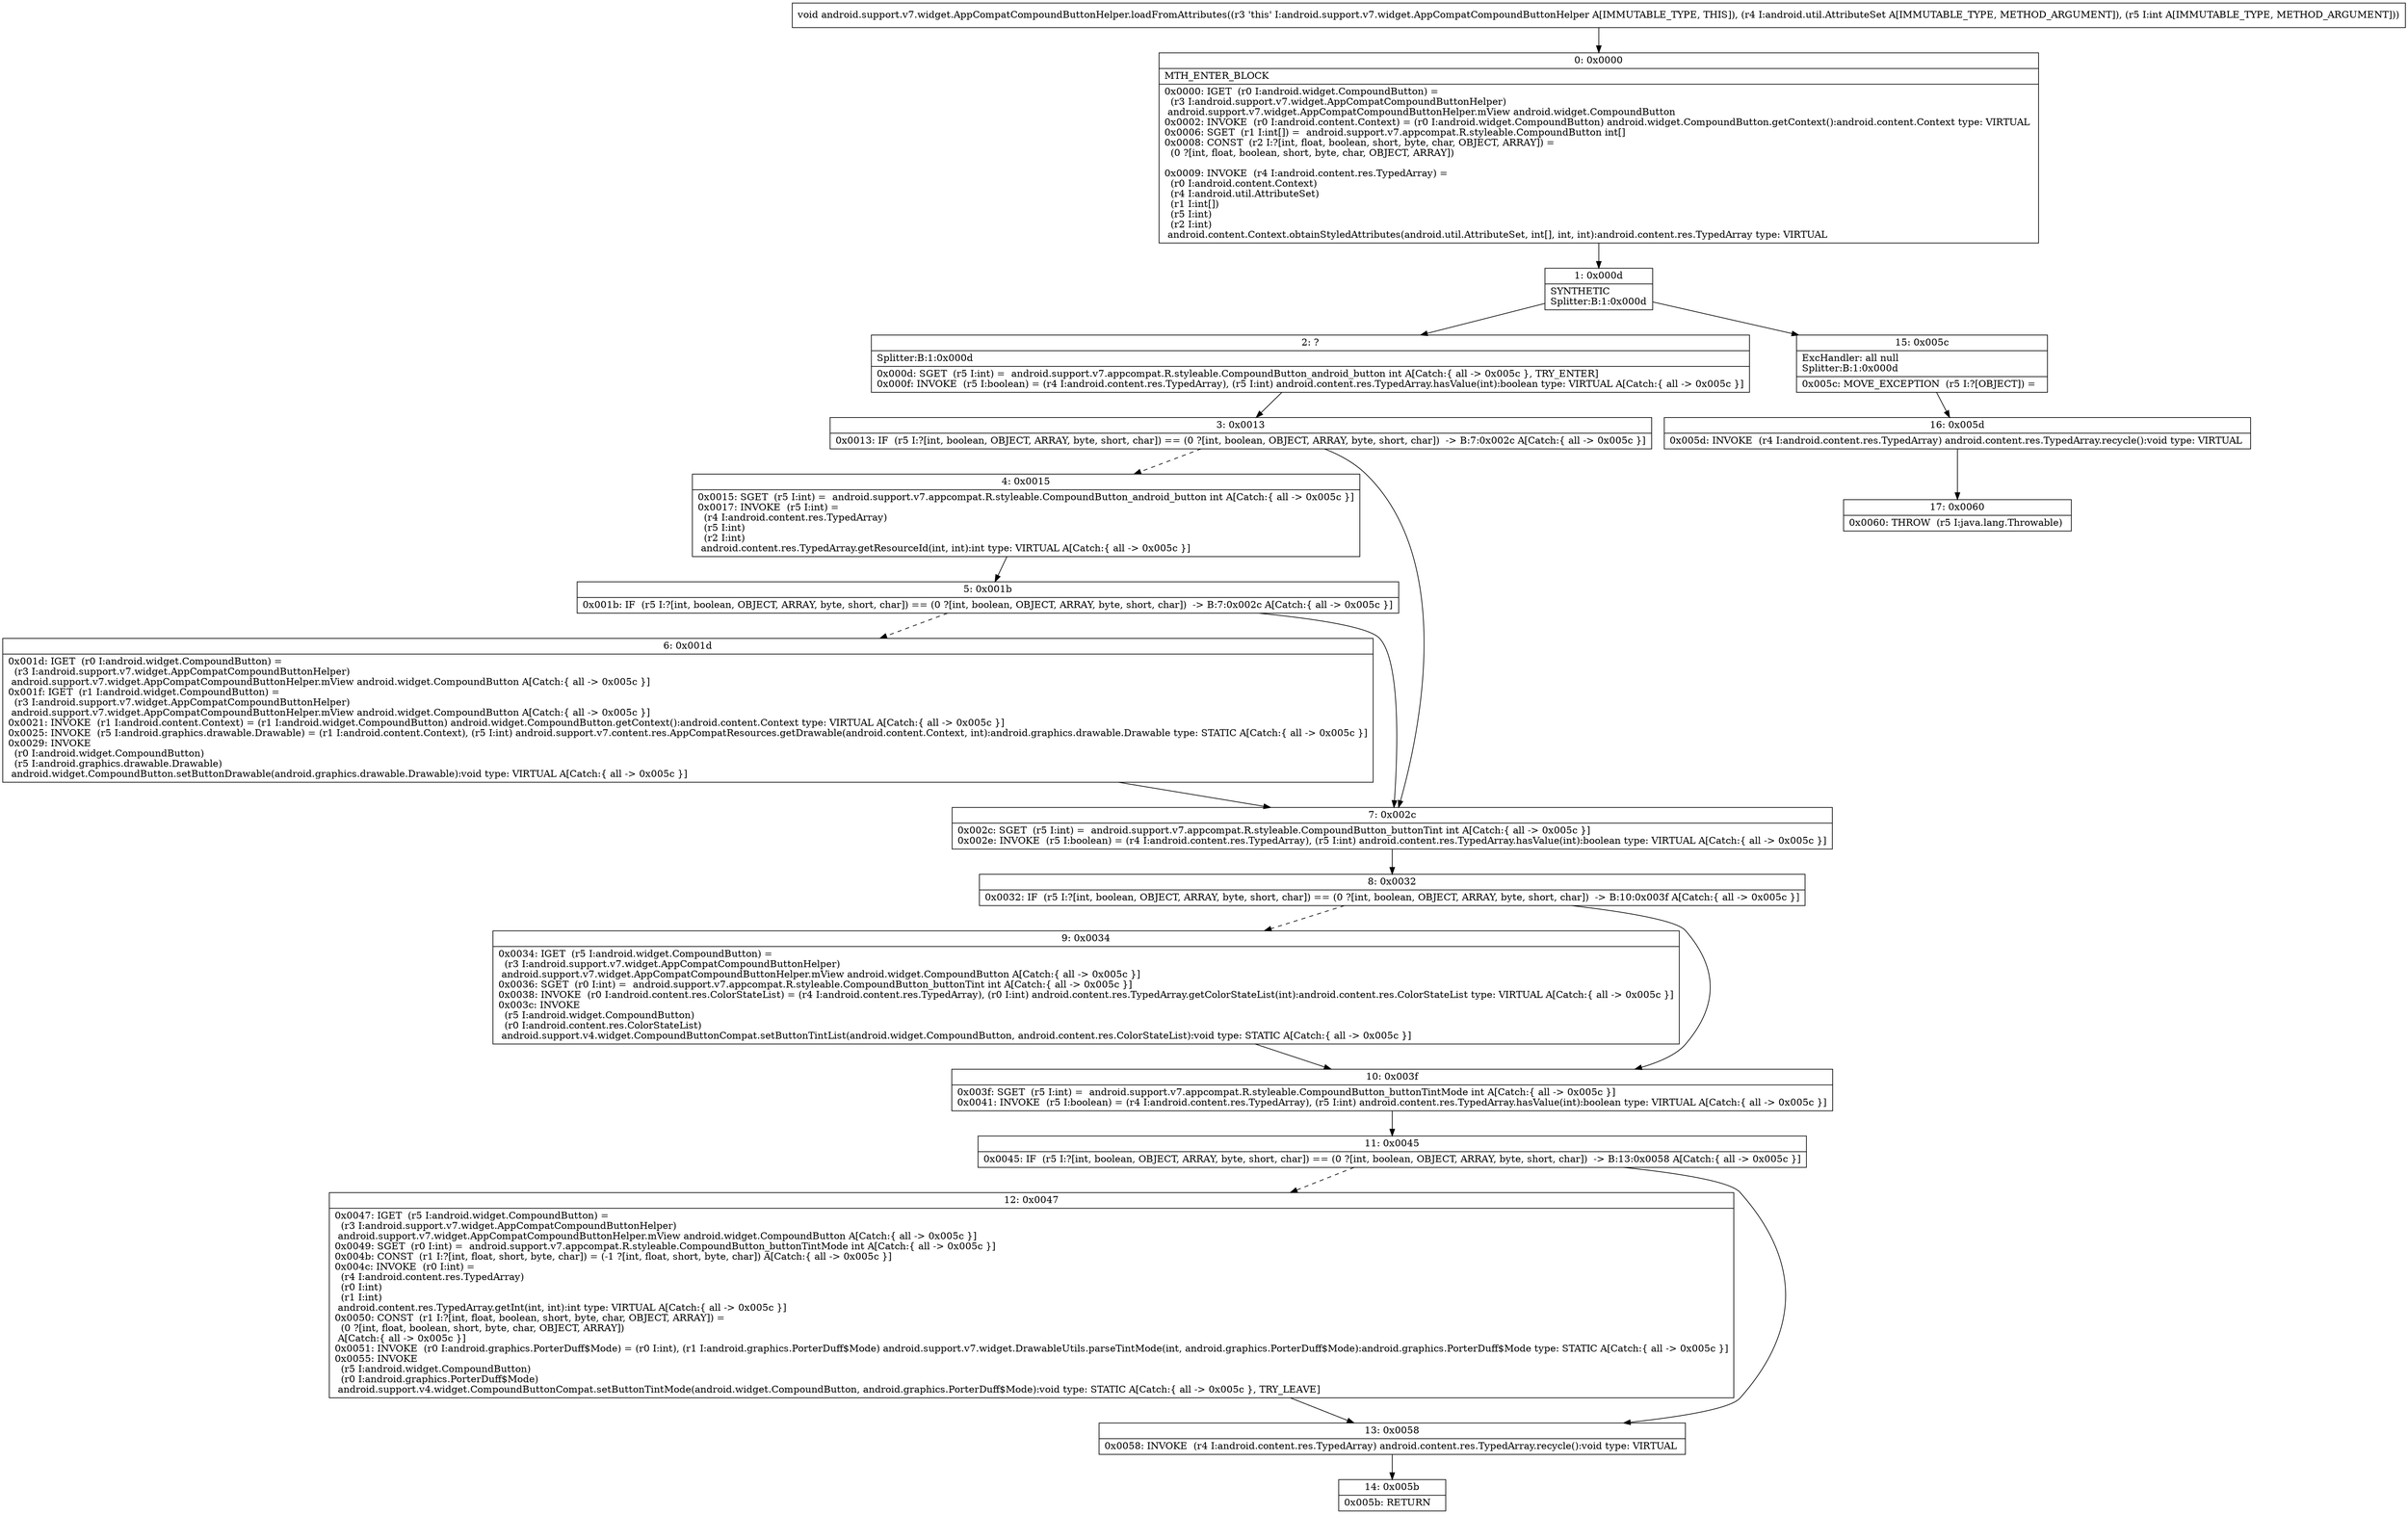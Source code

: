 digraph "CFG forandroid.support.v7.widget.AppCompatCompoundButtonHelper.loadFromAttributes(Landroid\/util\/AttributeSet;I)V" {
Node_0 [shape=record,label="{0\:\ 0x0000|MTH_ENTER_BLOCK\l|0x0000: IGET  (r0 I:android.widget.CompoundButton) = \l  (r3 I:android.support.v7.widget.AppCompatCompoundButtonHelper)\l android.support.v7.widget.AppCompatCompoundButtonHelper.mView android.widget.CompoundButton \l0x0002: INVOKE  (r0 I:android.content.Context) = (r0 I:android.widget.CompoundButton) android.widget.CompoundButton.getContext():android.content.Context type: VIRTUAL \l0x0006: SGET  (r1 I:int[]) =  android.support.v7.appcompat.R.styleable.CompoundButton int[] \l0x0008: CONST  (r2 I:?[int, float, boolean, short, byte, char, OBJECT, ARRAY]) = \l  (0 ?[int, float, boolean, short, byte, char, OBJECT, ARRAY])\l \l0x0009: INVOKE  (r4 I:android.content.res.TypedArray) = \l  (r0 I:android.content.Context)\l  (r4 I:android.util.AttributeSet)\l  (r1 I:int[])\l  (r5 I:int)\l  (r2 I:int)\l android.content.Context.obtainStyledAttributes(android.util.AttributeSet, int[], int, int):android.content.res.TypedArray type: VIRTUAL \l}"];
Node_1 [shape=record,label="{1\:\ 0x000d|SYNTHETIC\lSplitter:B:1:0x000d\l}"];
Node_2 [shape=record,label="{2\:\ ?|Splitter:B:1:0x000d\l|0x000d: SGET  (r5 I:int) =  android.support.v7.appcompat.R.styleable.CompoundButton_android_button int A[Catch:\{ all \-\> 0x005c \}, TRY_ENTER]\l0x000f: INVOKE  (r5 I:boolean) = (r4 I:android.content.res.TypedArray), (r5 I:int) android.content.res.TypedArray.hasValue(int):boolean type: VIRTUAL A[Catch:\{ all \-\> 0x005c \}]\l}"];
Node_3 [shape=record,label="{3\:\ 0x0013|0x0013: IF  (r5 I:?[int, boolean, OBJECT, ARRAY, byte, short, char]) == (0 ?[int, boolean, OBJECT, ARRAY, byte, short, char])  \-\> B:7:0x002c A[Catch:\{ all \-\> 0x005c \}]\l}"];
Node_4 [shape=record,label="{4\:\ 0x0015|0x0015: SGET  (r5 I:int) =  android.support.v7.appcompat.R.styleable.CompoundButton_android_button int A[Catch:\{ all \-\> 0x005c \}]\l0x0017: INVOKE  (r5 I:int) = \l  (r4 I:android.content.res.TypedArray)\l  (r5 I:int)\l  (r2 I:int)\l android.content.res.TypedArray.getResourceId(int, int):int type: VIRTUAL A[Catch:\{ all \-\> 0x005c \}]\l}"];
Node_5 [shape=record,label="{5\:\ 0x001b|0x001b: IF  (r5 I:?[int, boolean, OBJECT, ARRAY, byte, short, char]) == (0 ?[int, boolean, OBJECT, ARRAY, byte, short, char])  \-\> B:7:0x002c A[Catch:\{ all \-\> 0x005c \}]\l}"];
Node_6 [shape=record,label="{6\:\ 0x001d|0x001d: IGET  (r0 I:android.widget.CompoundButton) = \l  (r3 I:android.support.v7.widget.AppCompatCompoundButtonHelper)\l android.support.v7.widget.AppCompatCompoundButtonHelper.mView android.widget.CompoundButton A[Catch:\{ all \-\> 0x005c \}]\l0x001f: IGET  (r1 I:android.widget.CompoundButton) = \l  (r3 I:android.support.v7.widget.AppCompatCompoundButtonHelper)\l android.support.v7.widget.AppCompatCompoundButtonHelper.mView android.widget.CompoundButton A[Catch:\{ all \-\> 0x005c \}]\l0x0021: INVOKE  (r1 I:android.content.Context) = (r1 I:android.widget.CompoundButton) android.widget.CompoundButton.getContext():android.content.Context type: VIRTUAL A[Catch:\{ all \-\> 0x005c \}]\l0x0025: INVOKE  (r5 I:android.graphics.drawable.Drawable) = (r1 I:android.content.Context), (r5 I:int) android.support.v7.content.res.AppCompatResources.getDrawable(android.content.Context, int):android.graphics.drawable.Drawable type: STATIC A[Catch:\{ all \-\> 0x005c \}]\l0x0029: INVOKE  \l  (r0 I:android.widget.CompoundButton)\l  (r5 I:android.graphics.drawable.Drawable)\l android.widget.CompoundButton.setButtonDrawable(android.graphics.drawable.Drawable):void type: VIRTUAL A[Catch:\{ all \-\> 0x005c \}]\l}"];
Node_7 [shape=record,label="{7\:\ 0x002c|0x002c: SGET  (r5 I:int) =  android.support.v7.appcompat.R.styleable.CompoundButton_buttonTint int A[Catch:\{ all \-\> 0x005c \}]\l0x002e: INVOKE  (r5 I:boolean) = (r4 I:android.content.res.TypedArray), (r5 I:int) android.content.res.TypedArray.hasValue(int):boolean type: VIRTUAL A[Catch:\{ all \-\> 0x005c \}]\l}"];
Node_8 [shape=record,label="{8\:\ 0x0032|0x0032: IF  (r5 I:?[int, boolean, OBJECT, ARRAY, byte, short, char]) == (0 ?[int, boolean, OBJECT, ARRAY, byte, short, char])  \-\> B:10:0x003f A[Catch:\{ all \-\> 0x005c \}]\l}"];
Node_9 [shape=record,label="{9\:\ 0x0034|0x0034: IGET  (r5 I:android.widget.CompoundButton) = \l  (r3 I:android.support.v7.widget.AppCompatCompoundButtonHelper)\l android.support.v7.widget.AppCompatCompoundButtonHelper.mView android.widget.CompoundButton A[Catch:\{ all \-\> 0x005c \}]\l0x0036: SGET  (r0 I:int) =  android.support.v7.appcompat.R.styleable.CompoundButton_buttonTint int A[Catch:\{ all \-\> 0x005c \}]\l0x0038: INVOKE  (r0 I:android.content.res.ColorStateList) = (r4 I:android.content.res.TypedArray), (r0 I:int) android.content.res.TypedArray.getColorStateList(int):android.content.res.ColorStateList type: VIRTUAL A[Catch:\{ all \-\> 0x005c \}]\l0x003c: INVOKE  \l  (r5 I:android.widget.CompoundButton)\l  (r0 I:android.content.res.ColorStateList)\l android.support.v4.widget.CompoundButtonCompat.setButtonTintList(android.widget.CompoundButton, android.content.res.ColorStateList):void type: STATIC A[Catch:\{ all \-\> 0x005c \}]\l}"];
Node_10 [shape=record,label="{10\:\ 0x003f|0x003f: SGET  (r5 I:int) =  android.support.v7.appcompat.R.styleable.CompoundButton_buttonTintMode int A[Catch:\{ all \-\> 0x005c \}]\l0x0041: INVOKE  (r5 I:boolean) = (r4 I:android.content.res.TypedArray), (r5 I:int) android.content.res.TypedArray.hasValue(int):boolean type: VIRTUAL A[Catch:\{ all \-\> 0x005c \}]\l}"];
Node_11 [shape=record,label="{11\:\ 0x0045|0x0045: IF  (r5 I:?[int, boolean, OBJECT, ARRAY, byte, short, char]) == (0 ?[int, boolean, OBJECT, ARRAY, byte, short, char])  \-\> B:13:0x0058 A[Catch:\{ all \-\> 0x005c \}]\l}"];
Node_12 [shape=record,label="{12\:\ 0x0047|0x0047: IGET  (r5 I:android.widget.CompoundButton) = \l  (r3 I:android.support.v7.widget.AppCompatCompoundButtonHelper)\l android.support.v7.widget.AppCompatCompoundButtonHelper.mView android.widget.CompoundButton A[Catch:\{ all \-\> 0x005c \}]\l0x0049: SGET  (r0 I:int) =  android.support.v7.appcompat.R.styleable.CompoundButton_buttonTintMode int A[Catch:\{ all \-\> 0x005c \}]\l0x004b: CONST  (r1 I:?[int, float, short, byte, char]) = (\-1 ?[int, float, short, byte, char]) A[Catch:\{ all \-\> 0x005c \}]\l0x004c: INVOKE  (r0 I:int) = \l  (r4 I:android.content.res.TypedArray)\l  (r0 I:int)\l  (r1 I:int)\l android.content.res.TypedArray.getInt(int, int):int type: VIRTUAL A[Catch:\{ all \-\> 0x005c \}]\l0x0050: CONST  (r1 I:?[int, float, boolean, short, byte, char, OBJECT, ARRAY]) = \l  (0 ?[int, float, boolean, short, byte, char, OBJECT, ARRAY])\l A[Catch:\{ all \-\> 0x005c \}]\l0x0051: INVOKE  (r0 I:android.graphics.PorterDuff$Mode) = (r0 I:int), (r1 I:android.graphics.PorterDuff$Mode) android.support.v7.widget.DrawableUtils.parseTintMode(int, android.graphics.PorterDuff$Mode):android.graphics.PorterDuff$Mode type: STATIC A[Catch:\{ all \-\> 0x005c \}]\l0x0055: INVOKE  \l  (r5 I:android.widget.CompoundButton)\l  (r0 I:android.graphics.PorterDuff$Mode)\l android.support.v4.widget.CompoundButtonCompat.setButtonTintMode(android.widget.CompoundButton, android.graphics.PorterDuff$Mode):void type: STATIC A[Catch:\{ all \-\> 0x005c \}, TRY_LEAVE]\l}"];
Node_13 [shape=record,label="{13\:\ 0x0058|0x0058: INVOKE  (r4 I:android.content.res.TypedArray) android.content.res.TypedArray.recycle():void type: VIRTUAL \l}"];
Node_14 [shape=record,label="{14\:\ 0x005b|0x005b: RETURN   \l}"];
Node_15 [shape=record,label="{15\:\ 0x005c|ExcHandler: all null\lSplitter:B:1:0x000d\l|0x005c: MOVE_EXCEPTION  (r5 I:?[OBJECT]) =  \l}"];
Node_16 [shape=record,label="{16\:\ 0x005d|0x005d: INVOKE  (r4 I:android.content.res.TypedArray) android.content.res.TypedArray.recycle():void type: VIRTUAL \l}"];
Node_17 [shape=record,label="{17\:\ 0x0060|0x0060: THROW  (r5 I:java.lang.Throwable) \l}"];
MethodNode[shape=record,label="{void android.support.v7.widget.AppCompatCompoundButtonHelper.loadFromAttributes((r3 'this' I:android.support.v7.widget.AppCompatCompoundButtonHelper A[IMMUTABLE_TYPE, THIS]), (r4 I:android.util.AttributeSet A[IMMUTABLE_TYPE, METHOD_ARGUMENT]), (r5 I:int A[IMMUTABLE_TYPE, METHOD_ARGUMENT])) }"];
MethodNode -> Node_0;
Node_0 -> Node_1;
Node_1 -> Node_2;
Node_1 -> Node_15;
Node_2 -> Node_3;
Node_3 -> Node_4[style=dashed];
Node_3 -> Node_7;
Node_4 -> Node_5;
Node_5 -> Node_6[style=dashed];
Node_5 -> Node_7;
Node_6 -> Node_7;
Node_7 -> Node_8;
Node_8 -> Node_9[style=dashed];
Node_8 -> Node_10;
Node_9 -> Node_10;
Node_10 -> Node_11;
Node_11 -> Node_12[style=dashed];
Node_11 -> Node_13;
Node_12 -> Node_13;
Node_13 -> Node_14;
Node_15 -> Node_16;
Node_16 -> Node_17;
}

